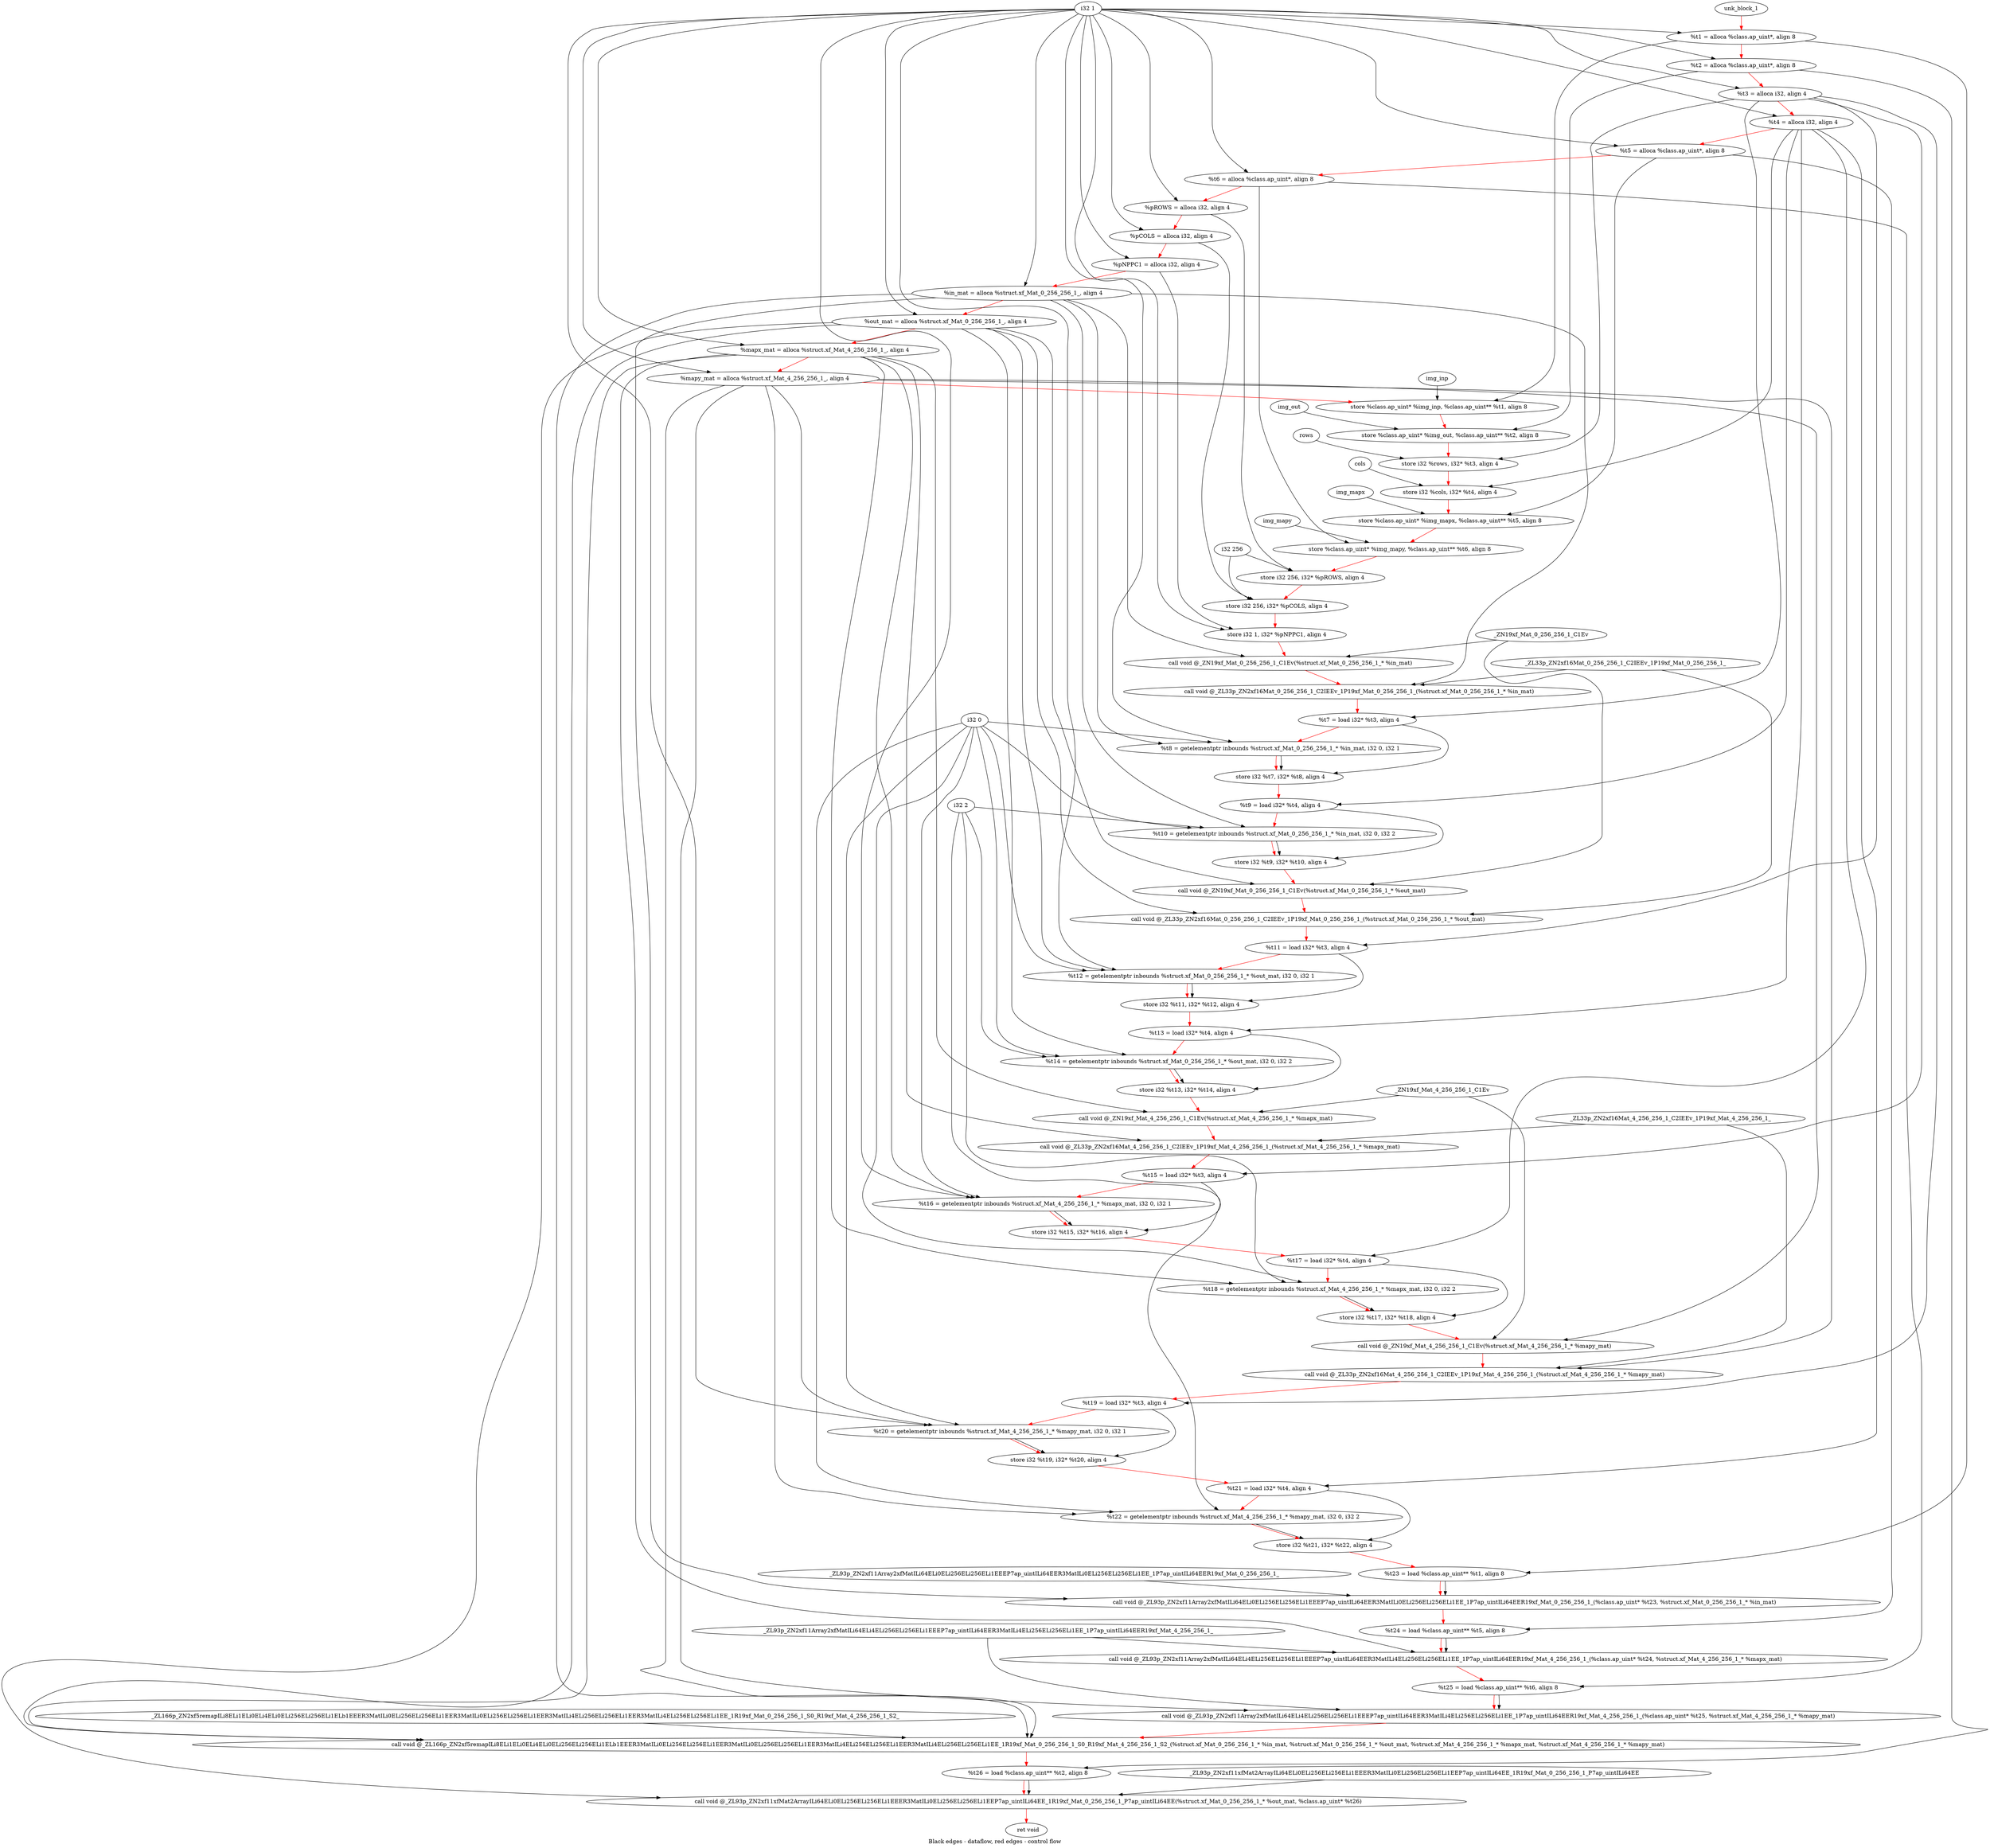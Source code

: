 digraph G {
compound=true
label="Black edges - dataflow, red edges - control flow"
"t1" [label="  %t1 = alloca %class.ap_uint*, align 8"]
"t2" [label="  %t2 = alloca %class.ap_uint*, align 8"]
"t3" [label="  %t3 = alloca i32, align 4"]
"t4" [label="  %t4 = alloca i32, align 4"]
"t5" [label="  %t5 = alloca %class.ap_uint*, align 8"]
"t6" [label="  %t6 = alloca %class.ap_uint*, align 8"]
"pROWS" [label="  %pROWS = alloca i32, align 4"]
"pCOLS" [label="  %pCOLS = alloca i32, align 4"]
"pNPPC1" [label="  %pNPPC1 = alloca i32, align 4"]
"in_mat" [label="  %in_mat = alloca %struct.xf_Mat_0_256_256_1_, align 4"]
"out_mat" [label="  %out_mat = alloca %struct.xf_Mat_0_256_256_1_, align 4"]
"mapx_mat" [label="  %mapx_mat = alloca %struct.xf_Mat_4_256_256_1_, align 4"]
"mapy_mat" [label="  %mapy_mat = alloca %struct.xf_Mat_4_256_256_1_, align 4"]
"_1" [label="  store %class.ap_uint* %img_inp, %class.ap_uint** %t1, align 8"]
"_2" [label="  store %class.ap_uint* %img_out, %class.ap_uint** %t2, align 8"]
"_3" [label="  store i32 %rows, i32* %t3, align 4"]
"_4" [label="  store i32 %cols, i32* %t4, align 4"]
"_5" [label="  store %class.ap_uint* %img_mapx, %class.ap_uint** %t5, align 8"]
"_6" [label="  store %class.ap_uint* %img_mapy, %class.ap_uint** %t6, align 8"]
"_7" [label="  store i32 256, i32* %pROWS, align 4"]
"_8" [label="  store i32 256, i32* %pCOLS, align 4"]
"_9" [label="  store i32 1, i32* %pNPPC1, align 4"]
"_10" [label="  call void @_ZN19xf_Mat_0_256_256_1_C1Ev(%struct.xf_Mat_0_256_256_1_* %in_mat)"]
"_11" [label="  call void @_ZL33p_ZN2xf16Mat_0_256_256_1_C2IEEv_1P19xf_Mat_0_256_256_1_(%struct.xf_Mat_0_256_256_1_* %in_mat)"]
"t7" [label="  %t7 = load i32* %t3, align 4"]
"t8" [label="  %t8 = getelementptr inbounds %struct.xf_Mat_0_256_256_1_* %in_mat, i32 0, i32 1"]
"_12" [label="  store i32 %t7, i32* %t8, align 4"]
"t9" [label="  %t9 = load i32* %t4, align 4"]
"t10" [label="  %t10 = getelementptr inbounds %struct.xf_Mat_0_256_256_1_* %in_mat, i32 0, i32 2"]
"_13" [label="  store i32 %t9, i32* %t10, align 4"]
"_14" [label="  call void @_ZN19xf_Mat_0_256_256_1_C1Ev(%struct.xf_Mat_0_256_256_1_* %out_mat)"]
"_15" [label="  call void @_ZL33p_ZN2xf16Mat_0_256_256_1_C2IEEv_1P19xf_Mat_0_256_256_1_(%struct.xf_Mat_0_256_256_1_* %out_mat)"]
"t11" [label="  %t11 = load i32* %t3, align 4"]
"t12" [label="  %t12 = getelementptr inbounds %struct.xf_Mat_0_256_256_1_* %out_mat, i32 0, i32 1"]
"_16" [label="  store i32 %t11, i32* %t12, align 4"]
"t13" [label="  %t13 = load i32* %t4, align 4"]
"t14" [label="  %t14 = getelementptr inbounds %struct.xf_Mat_0_256_256_1_* %out_mat, i32 0, i32 2"]
"_17" [label="  store i32 %t13, i32* %t14, align 4"]
"_18" [label="  call void @_ZN19xf_Mat_4_256_256_1_C1Ev(%struct.xf_Mat_4_256_256_1_* %mapx_mat)"]
"_19" [label="  call void @_ZL33p_ZN2xf16Mat_4_256_256_1_C2IEEv_1P19xf_Mat_4_256_256_1_(%struct.xf_Mat_4_256_256_1_* %mapx_mat)"]
"t15" [label="  %t15 = load i32* %t3, align 4"]
"t16" [label="  %t16 = getelementptr inbounds %struct.xf_Mat_4_256_256_1_* %mapx_mat, i32 0, i32 1"]
"_20" [label="  store i32 %t15, i32* %t16, align 4"]
"t17" [label="  %t17 = load i32* %t4, align 4"]
"t18" [label="  %t18 = getelementptr inbounds %struct.xf_Mat_4_256_256_1_* %mapx_mat, i32 0, i32 2"]
"_21" [label="  store i32 %t17, i32* %t18, align 4"]
"_22" [label="  call void @_ZN19xf_Mat_4_256_256_1_C1Ev(%struct.xf_Mat_4_256_256_1_* %mapy_mat)"]
"_23" [label="  call void @_ZL33p_ZN2xf16Mat_4_256_256_1_C2IEEv_1P19xf_Mat_4_256_256_1_(%struct.xf_Mat_4_256_256_1_* %mapy_mat)"]
"t19" [label="  %t19 = load i32* %t3, align 4"]
"t20" [label="  %t20 = getelementptr inbounds %struct.xf_Mat_4_256_256_1_* %mapy_mat, i32 0, i32 1"]
"_24" [label="  store i32 %t19, i32* %t20, align 4"]
"t21" [label="  %t21 = load i32* %t4, align 4"]
"t22" [label="  %t22 = getelementptr inbounds %struct.xf_Mat_4_256_256_1_* %mapy_mat, i32 0, i32 2"]
"_25" [label="  store i32 %t21, i32* %t22, align 4"]
"t23" [label="  %t23 = load %class.ap_uint** %t1, align 8"]
"_26" [label="  call void @_ZL93p_ZN2xf11Array2xfMatILi64ELi0ELi256ELi256ELi1EEEP7ap_uintILi64EER3MatILi0ELi256ELi256ELi1EE_1P7ap_uintILi64EER19xf_Mat_0_256_256_1_(%class.ap_uint* %t23, %struct.xf_Mat_0_256_256_1_* %in_mat)"]
"t24" [label="  %t24 = load %class.ap_uint** %t5, align 8"]
"_27" [label="  call void @_ZL93p_ZN2xf11Array2xfMatILi64ELi4ELi256ELi256ELi1EEEP7ap_uintILi64EER3MatILi4ELi256ELi256ELi1EE_1P7ap_uintILi64EER19xf_Mat_4_256_256_1_(%class.ap_uint* %t24, %struct.xf_Mat_4_256_256_1_* %mapx_mat)"]
"t25" [label="  %t25 = load %class.ap_uint** %t6, align 8"]
"_28" [label="  call void @_ZL93p_ZN2xf11Array2xfMatILi64ELi4ELi256ELi256ELi1EEEP7ap_uintILi64EER3MatILi4ELi256ELi256ELi1EE_1P7ap_uintILi64EER19xf_Mat_4_256_256_1_(%class.ap_uint* %t25, %struct.xf_Mat_4_256_256_1_* %mapy_mat)"]
"_29" [label="  call void @_ZL166p_ZN2xf5remapILi8ELi1ELi0ELi4ELi0ELi256ELi256ELi1ELb1EEER3MatILi0ELi256ELi256ELi1EER3MatILi0ELi256ELi256ELi1EER3MatILi4ELi256ELi256ELi1EER3MatILi4ELi256ELi256ELi1EE_1R19xf_Mat_0_256_256_1_S0_R19xf_Mat_4_256_256_1_S2_(%struct.xf_Mat_0_256_256_1_* %in_mat, %struct.xf_Mat_0_256_256_1_* %out_mat, %struct.xf_Mat_4_256_256_1_* %mapx_mat, %struct.xf_Mat_4_256_256_1_* %mapy_mat)"]
"t26" [label="  %t26 = load %class.ap_uint** %t2, align 8"]
"_30" [label="  call void @_ZL93p_ZN2xf11xfMat2ArrayILi64ELi0ELi256ELi256ELi1EEER3MatILi0ELi256ELi256ELi1EEP7ap_uintILi64EE_1R19xf_Mat_0_256_256_1_P7ap_uintILi64EE(%struct.xf_Mat_0_256_256_1_* %out_mat, %class.ap_uint* %t26)"]
"_31" [label="  ret void"]
"unk_block_1" -> "t1"[color=red]
"i32 1" -> "t1"
"t1" -> "t2"[color=red weight=2]
"i32 1" -> "t2"
"t2" -> "t3"[color=red weight=2]
"i32 1" -> "t3"
"t3" -> "t4"[color=red weight=2]
"i32 1" -> "t4"
"t4" -> "t5"[color=red weight=2]
"i32 1" -> "t5"
"t5" -> "t6"[color=red weight=2]
"i32 1" -> "t6"
"t6" -> "pROWS"[color=red weight=2]
"i32 1" -> "pROWS"
"pROWS" -> "pCOLS"[color=red weight=2]
"i32 1" -> "pCOLS"
"pCOLS" -> "pNPPC1"[color=red weight=2]
"i32 1" -> "pNPPC1"
"pNPPC1" -> "in_mat"[color=red weight=2]
"i32 1" -> "in_mat"
"in_mat" -> "out_mat"[color=red weight=2]
"i32 1" -> "out_mat"
"out_mat" -> "mapx_mat"[color=red weight=2]
"i32 1" -> "mapx_mat"
"mapx_mat" -> "mapy_mat"[color=red weight=2]
"i32 1" -> "mapy_mat"
"mapy_mat" -> "_1"[color=red weight=2]
"img_inp" -> "_1"
"t1" -> "_1"
"_1" -> "_2"[color=red weight=2]
"img_out" -> "_2"
"t2" -> "_2"
"_2" -> "_3"[color=red weight=2]
"rows" -> "_3"
"t3" -> "_3"
"_3" -> "_4"[color=red weight=2]
"cols" -> "_4"
"t4" -> "_4"
"_4" -> "_5"[color=red weight=2]
"img_mapx" -> "_5"
"t5" -> "_5"
"_5" -> "_6"[color=red weight=2]
"img_mapy" -> "_6"
"t6" -> "_6"
"_6" -> "_7"[color=red weight=2]
"i32 256" -> "_7"
"pROWS" -> "_7"
"_7" -> "_8"[color=red weight=2]
"i32 256" -> "_8"
"pCOLS" -> "_8"
"_8" -> "_9"[color=red weight=2]
"i32 1" -> "_9"
"pNPPC1" -> "_9"
"_9" -> "_10"[color=red weight=2]
"in_mat" -> "_10"
"_ZN19xf_Mat_0_256_256_1_C1Ev" -> "_10"
"_10" -> "_11"[color=red weight=2]
"in_mat" -> "_11"
"_ZL33p_ZN2xf16Mat_0_256_256_1_C2IEEv_1P19xf_Mat_0_256_256_1_" -> "_11"
"_11" -> "t7"[color=red weight=2]
"t3" -> "t7"
"t7" -> "t8"[color=red weight=2]
"in_mat" -> "t8"
"i32 0" -> "t8"
"i32 1" -> "t8"
"t8" -> "_12"[color=red weight=2]
"t7" -> "_12"
"t8" -> "_12"
"_12" -> "t9"[color=red weight=2]
"t4" -> "t9"
"t9" -> "t10"[color=red weight=2]
"in_mat" -> "t10"
"i32 0" -> "t10"
"i32 2" -> "t10"
"t10" -> "_13"[color=red weight=2]
"t9" -> "_13"
"t10" -> "_13"
"_13" -> "_14"[color=red weight=2]
"out_mat" -> "_14"
"_ZN19xf_Mat_0_256_256_1_C1Ev" -> "_14"
"_14" -> "_15"[color=red weight=2]
"out_mat" -> "_15"
"_ZL33p_ZN2xf16Mat_0_256_256_1_C2IEEv_1P19xf_Mat_0_256_256_1_" -> "_15"
"_15" -> "t11"[color=red weight=2]
"t3" -> "t11"
"t11" -> "t12"[color=red weight=2]
"out_mat" -> "t12"
"i32 0" -> "t12"
"i32 1" -> "t12"
"t12" -> "_16"[color=red weight=2]
"t11" -> "_16"
"t12" -> "_16"
"_16" -> "t13"[color=red weight=2]
"t4" -> "t13"
"t13" -> "t14"[color=red weight=2]
"out_mat" -> "t14"
"i32 0" -> "t14"
"i32 2" -> "t14"
"t14" -> "_17"[color=red weight=2]
"t13" -> "_17"
"t14" -> "_17"
"_17" -> "_18"[color=red weight=2]
"mapx_mat" -> "_18"
"_ZN19xf_Mat_4_256_256_1_C1Ev" -> "_18"
"_18" -> "_19"[color=red weight=2]
"mapx_mat" -> "_19"
"_ZL33p_ZN2xf16Mat_4_256_256_1_C2IEEv_1P19xf_Mat_4_256_256_1_" -> "_19"
"_19" -> "t15"[color=red weight=2]
"t3" -> "t15"
"t15" -> "t16"[color=red weight=2]
"mapx_mat" -> "t16"
"i32 0" -> "t16"
"i32 1" -> "t16"
"t16" -> "_20"[color=red weight=2]
"t15" -> "_20"
"t16" -> "_20"
"_20" -> "t17"[color=red weight=2]
"t4" -> "t17"
"t17" -> "t18"[color=red weight=2]
"mapx_mat" -> "t18"
"i32 0" -> "t18"
"i32 2" -> "t18"
"t18" -> "_21"[color=red weight=2]
"t17" -> "_21"
"t18" -> "_21"
"_21" -> "_22"[color=red weight=2]
"mapy_mat" -> "_22"
"_ZN19xf_Mat_4_256_256_1_C1Ev" -> "_22"
"_22" -> "_23"[color=red weight=2]
"mapy_mat" -> "_23"
"_ZL33p_ZN2xf16Mat_4_256_256_1_C2IEEv_1P19xf_Mat_4_256_256_1_" -> "_23"
"_23" -> "t19"[color=red weight=2]
"t3" -> "t19"
"t19" -> "t20"[color=red weight=2]
"mapy_mat" -> "t20"
"i32 0" -> "t20"
"i32 1" -> "t20"
"t20" -> "_24"[color=red weight=2]
"t19" -> "_24"
"t20" -> "_24"
"_24" -> "t21"[color=red weight=2]
"t4" -> "t21"
"t21" -> "t22"[color=red weight=2]
"mapy_mat" -> "t22"
"i32 0" -> "t22"
"i32 2" -> "t22"
"t22" -> "_25"[color=red weight=2]
"t21" -> "_25"
"t22" -> "_25"
"_25" -> "t23"[color=red weight=2]
"t1" -> "t23"
"t23" -> "_26"[color=red weight=2]
"t23" -> "_26"
"in_mat" -> "_26"
"_ZL93p_ZN2xf11Array2xfMatILi64ELi0ELi256ELi256ELi1EEEP7ap_uintILi64EER3MatILi0ELi256ELi256ELi1EE_1P7ap_uintILi64EER19xf_Mat_0_256_256_1_" -> "_26"
"_26" -> "t24"[color=red weight=2]
"t5" -> "t24"
"t24" -> "_27"[color=red weight=2]
"t24" -> "_27"
"mapx_mat" -> "_27"
"_ZL93p_ZN2xf11Array2xfMatILi64ELi4ELi256ELi256ELi1EEEP7ap_uintILi64EER3MatILi4ELi256ELi256ELi1EE_1P7ap_uintILi64EER19xf_Mat_4_256_256_1_" -> "_27"
"_27" -> "t25"[color=red weight=2]
"t6" -> "t25"
"t25" -> "_28"[color=red weight=2]
"t25" -> "_28"
"mapy_mat" -> "_28"
"_ZL93p_ZN2xf11Array2xfMatILi64ELi4ELi256ELi256ELi1EEEP7ap_uintILi64EER3MatILi4ELi256ELi256ELi1EE_1P7ap_uintILi64EER19xf_Mat_4_256_256_1_" -> "_28"
"_28" -> "_29"[color=red weight=2]
"in_mat" -> "_29"
"out_mat" -> "_29"
"mapx_mat" -> "_29"
"mapy_mat" -> "_29"
"_ZL166p_ZN2xf5remapILi8ELi1ELi0ELi4ELi0ELi256ELi256ELi1ELb1EEER3MatILi0ELi256ELi256ELi1EER3MatILi0ELi256ELi256ELi1EER3MatILi4ELi256ELi256ELi1EER3MatILi4ELi256ELi256ELi1EE_1R19xf_Mat_0_256_256_1_S0_R19xf_Mat_4_256_256_1_S2_" -> "_29"
"_29" -> "t26"[color=red weight=2]
"t2" -> "t26"
"t26" -> "_30"[color=red weight=2]
"out_mat" -> "_30"
"t26" -> "_30"
"_ZL93p_ZN2xf11xfMat2ArrayILi64ELi0ELi256ELi256ELi1EEER3MatILi0ELi256ELi256ELi1EEP7ap_uintILi64EE_1R19xf_Mat_0_256_256_1_P7ap_uintILi64EE" -> "_30"
"_30" -> "_31"[color=red weight=2]

}
